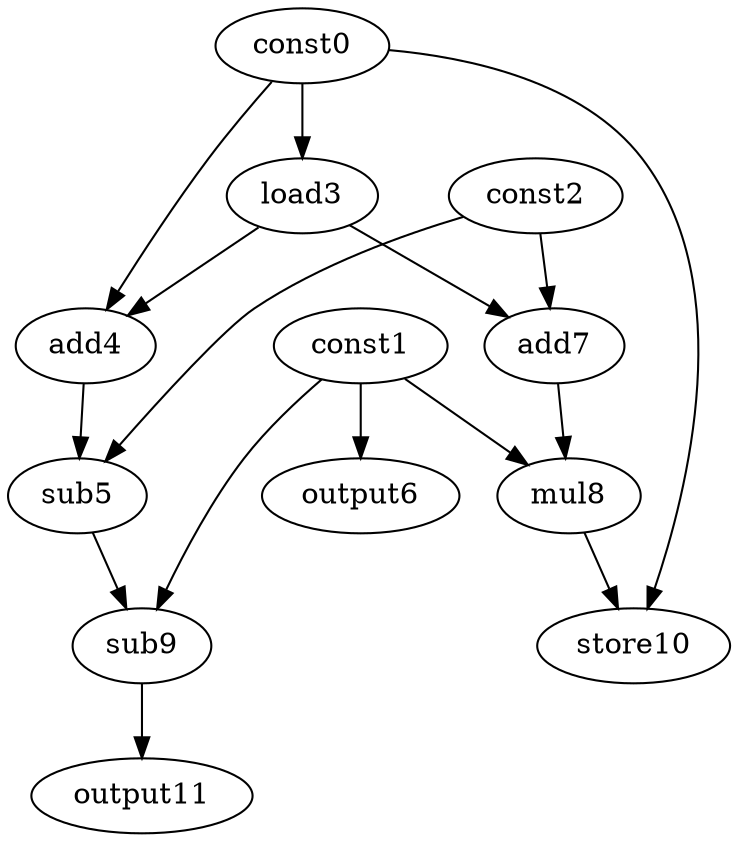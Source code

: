 digraph G { 
const0[opcode=const]; 
const1[opcode=const]; 
const2[opcode=const]; 
load3[opcode=load]; 
add4[opcode=add]; 
sub5[opcode=sub]; 
output6[opcode=output]; 
add7[opcode=add]; 
mul8[opcode=mul]; 
sub9[opcode=sub]; 
store10[opcode=store]; 
output11[opcode=output]; 
const0->load3[operand=0];
const1->output6[operand=0];
const0->add4[operand=0];
load3->add4[operand=1];
const2->add7[operand=0];
load3->add7[operand=1];
const2->sub5[operand=0];
add4->sub5[operand=1];
const1->mul8[operand=0];
add7->mul8[operand=1];
const1->sub9[operand=0];
sub5->sub9[operand=1];
const0->store10[operand=0];
mul8->store10[operand=1];
sub9->output11[operand=0];
}
